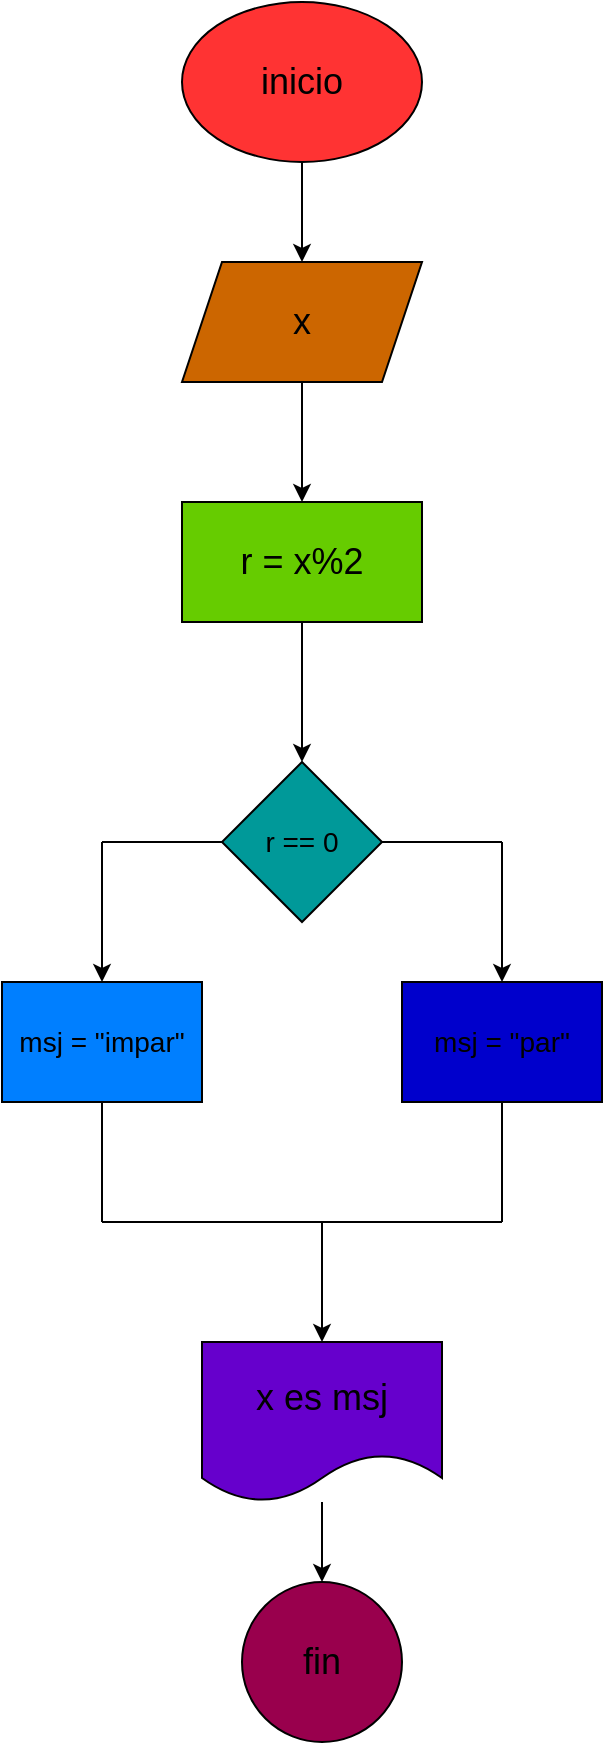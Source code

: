 <mxfile>
    <diagram id="X1laQ_hxVWjDTGM3-OhU" name="Página-1">
        <mxGraphModel dx="877" dy="411" grid="1" gridSize="10" guides="1" tooltips="1" connect="1" arrows="1" fold="1" page="1" pageScale="1" pageWidth="827" pageHeight="1169" math="0" shadow="0">
            <root>
                <mxCell id="0"/>
                <mxCell id="1" parent="0"/>
                <mxCell id="4" value="" style="edgeStyle=none;html=1;" edge="1" parent="1" source="2" target="3">
                    <mxGeometry relative="1" as="geometry"/>
                </mxCell>
                <mxCell id="2" value="&lt;font style=&quot;font-size: 18px;&quot;&gt;inicio&lt;/font&gt;" style="ellipse;whiteSpace=wrap;html=1;fillColor=#FF3333;" vertex="1" parent="1">
                    <mxGeometry x="280" y="10" width="120" height="80" as="geometry"/>
                </mxCell>
                <mxCell id="6" value="" style="edgeStyle=none;html=1;" edge="1" parent="1" source="3" target="5">
                    <mxGeometry relative="1" as="geometry"/>
                </mxCell>
                <mxCell id="3" value="&lt;font style=&quot;font-size: 18px;&quot;&gt;x&lt;/font&gt;" style="shape=parallelogram;perimeter=parallelogramPerimeter;whiteSpace=wrap;html=1;fixedSize=1;fillColor=#CC6600;" vertex="1" parent="1">
                    <mxGeometry x="280" y="140" width="120" height="60" as="geometry"/>
                </mxCell>
                <mxCell id="8" value="" style="edgeStyle=none;html=1;" edge="1" parent="1" source="5" target="7">
                    <mxGeometry relative="1" as="geometry"/>
                </mxCell>
                <mxCell id="5" value="&lt;font style=&quot;font-size: 18px;&quot;&gt;r = x%2&lt;/font&gt;" style="whiteSpace=wrap;html=1;fillColor=#66CC00;" vertex="1" parent="1">
                    <mxGeometry x="280" y="260" width="120" height="60" as="geometry"/>
                </mxCell>
                <mxCell id="7" value="&lt;font style=&quot;font-size: 14px;&quot;&gt;r == 0&lt;/font&gt;" style="rhombus;whiteSpace=wrap;html=1;fillColor=#009999;" vertex="1" parent="1">
                    <mxGeometry x="300" y="390" width="80" height="80" as="geometry"/>
                </mxCell>
                <mxCell id="12" value="" style="endArrow=none;html=1;exitX=1;exitY=0.5;exitDx=0;exitDy=0;" edge="1" parent="1" source="7">
                    <mxGeometry width="50" height="50" relative="1" as="geometry">
                        <mxPoint x="390" y="550" as="sourcePoint"/>
                        <mxPoint x="440" y="430" as="targetPoint"/>
                    </mxGeometry>
                </mxCell>
                <mxCell id="13" value="" style="endArrow=classic;html=1;" edge="1" parent="1">
                    <mxGeometry width="50" height="50" relative="1" as="geometry">
                        <mxPoint x="440" y="430" as="sourcePoint"/>
                        <mxPoint x="440" y="500" as="targetPoint"/>
                    </mxGeometry>
                </mxCell>
                <mxCell id="15" value="&lt;font style=&quot;font-size: 14px;&quot;&gt;msj = &quot;par&quot;&lt;/font&gt;" style="rounded=0;whiteSpace=wrap;html=1;fillColor=#0000CC;" vertex="1" parent="1">
                    <mxGeometry x="390" y="500" width="100" height="60" as="geometry"/>
                </mxCell>
                <mxCell id="16" value="" style="endArrow=none;html=1;entryX=0;entryY=0.5;entryDx=0;entryDy=0;" edge="1" parent="1" target="7">
                    <mxGeometry width="50" height="50" relative="1" as="geometry">
                        <mxPoint x="240" y="430" as="sourcePoint"/>
                        <mxPoint x="440" y="500" as="targetPoint"/>
                    </mxGeometry>
                </mxCell>
                <mxCell id="17" value="" style="endArrow=classic;html=1;" edge="1" parent="1">
                    <mxGeometry width="50" height="50" relative="1" as="geometry">
                        <mxPoint x="240" y="430" as="sourcePoint"/>
                        <mxPoint x="240" y="500" as="targetPoint"/>
                    </mxGeometry>
                </mxCell>
                <mxCell id="18" value="&lt;font style=&quot;font-size: 14px;&quot;&gt;msj = &quot;impar&quot;&lt;/font&gt;" style="rounded=0;whiteSpace=wrap;html=1;fillColor=#007FFF;" vertex="1" parent="1">
                    <mxGeometry x="190" y="500" width="100" height="60" as="geometry"/>
                </mxCell>
                <mxCell id="21" value="" style="endArrow=none;html=1;exitX=0.5;exitY=1;exitDx=0;exitDy=0;" edge="1" parent="1" source="18">
                    <mxGeometry width="50" height="50" relative="1" as="geometry">
                        <mxPoint x="390" y="550" as="sourcePoint"/>
                        <mxPoint x="240" y="620" as="targetPoint"/>
                    </mxGeometry>
                </mxCell>
                <mxCell id="22" value="" style="endArrow=none;html=1;exitX=0.5;exitY=1;exitDx=0;exitDy=0;" edge="1" parent="1" source="15">
                    <mxGeometry width="50" height="50" relative="1" as="geometry">
                        <mxPoint x="390" y="550" as="sourcePoint"/>
                        <mxPoint x="440" y="620" as="targetPoint"/>
                    </mxGeometry>
                </mxCell>
                <mxCell id="23" value="" style="endArrow=none;html=1;" edge="1" parent="1">
                    <mxGeometry width="50" height="50" relative="1" as="geometry">
                        <mxPoint x="240" y="620" as="sourcePoint"/>
                        <mxPoint x="440" y="620" as="targetPoint"/>
                    </mxGeometry>
                </mxCell>
                <mxCell id="24" value="" style="endArrow=classic;html=1;" edge="1" parent="1">
                    <mxGeometry width="50" height="50" relative="1" as="geometry">
                        <mxPoint x="350" y="620" as="sourcePoint"/>
                        <mxPoint x="350" y="680" as="targetPoint"/>
                    </mxGeometry>
                </mxCell>
                <mxCell id="27" value="" style="edgeStyle=none;html=1;" edge="1" parent="1" source="25">
                    <mxGeometry relative="1" as="geometry">
                        <mxPoint x="350" y="800" as="targetPoint"/>
                    </mxGeometry>
                </mxCell>
                <mxCell id="25" value="&lt;font style=&quot;font-size: 18px;&quot;&gt;x es msj&lt;/font&gt;" style="shape=document;whiteSpace=wrap;html=1;boundedLbl=1;fillColor=#6600CC;" vertex="1" parent="1">
                    <mxGeometry x="290" y="680" width="120" height="80" as="geometry"/>
                </mxCell>
                <mxCell id="28" value="&lt;font style=&quot;font-size: 18px;&quot;&gt;fin&lt;/font&gt;" style="ellipse;whiteSpace=wrap;html=1;aspect=fixed;fillColor=#99004D;" vertex="1" parent="1">
                    <mxGeometry x="310" y="800" width="80" height="80" as="geometry"/>
                </mxCell>
            </root>
        </mxGraphModel>
    </diagram>
</mxfile>